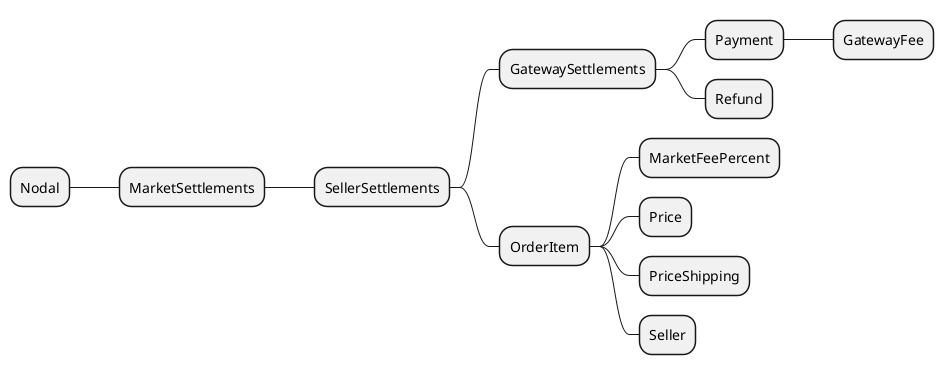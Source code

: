 @startmindmap

skinparam shadowing false

* Nodal
** MarketSettlements
*** SellerSettlements
**** GatewaySettlements
***** Payment
****** GatewayFee
***** Refund
**** OrderItem
***** MarketFeePercent
***** Price
***** PriceShipping
***** Seller

@endmindmap

